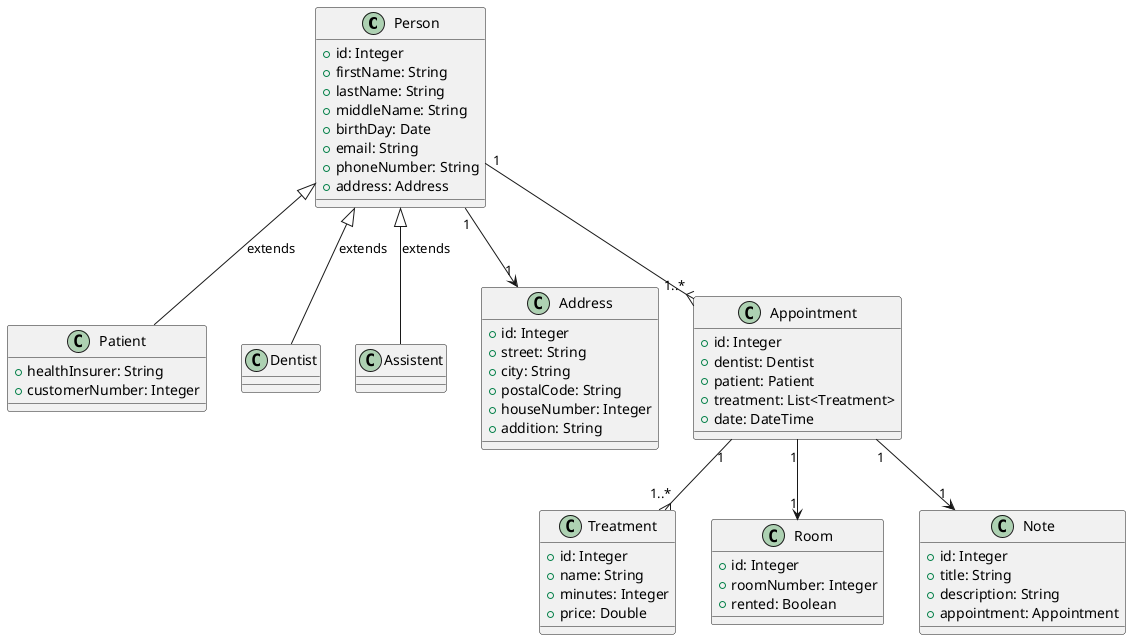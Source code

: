 @startuml classDiagram
class Person {
    + id: Integer
    + firstName: String
    + lastName: String
    + middleName: String
    + birthDay: Date
    + email: String
    + phoneNumber: String
    + address: Address
}
class Patient {
    + healthInsurer: String
    + customerNumber: Integer
}
class Dentist {}
class Assistent {}
class Address {
    + id: Integer
    + street: String
    + city: String
    + postalCode: String
    + houseNumber: Integer
    + addition: String
}
class Appointment {
    + id: Integer
    + dentist: Dentist
    + patient: Patient
    + treatment: List<Treatment>
    + date: DateTime
}
class Treatment {
    + id: Integer
    + name: String
    + minutes: Integer
    + price: Double
}
class Room {
    + id: Integer
    + roomNumber: Integer
    + rented: Boolean
}
class Note {
    + id: Integer
    + title: String
    + description: String
    + appointment: Appointment
}


Person <|-- Patient : extends
Person <|-- Dentist : extends
Person <|-- Assistent : extends
Person "1" --> "1" Address
Person "1" --{ "1..*" Appointment
Appointment "1" --> "1" Room
Appointment "1" --> "1" Note
Appointment "1" --{ "1..*" Treatment
@enduml